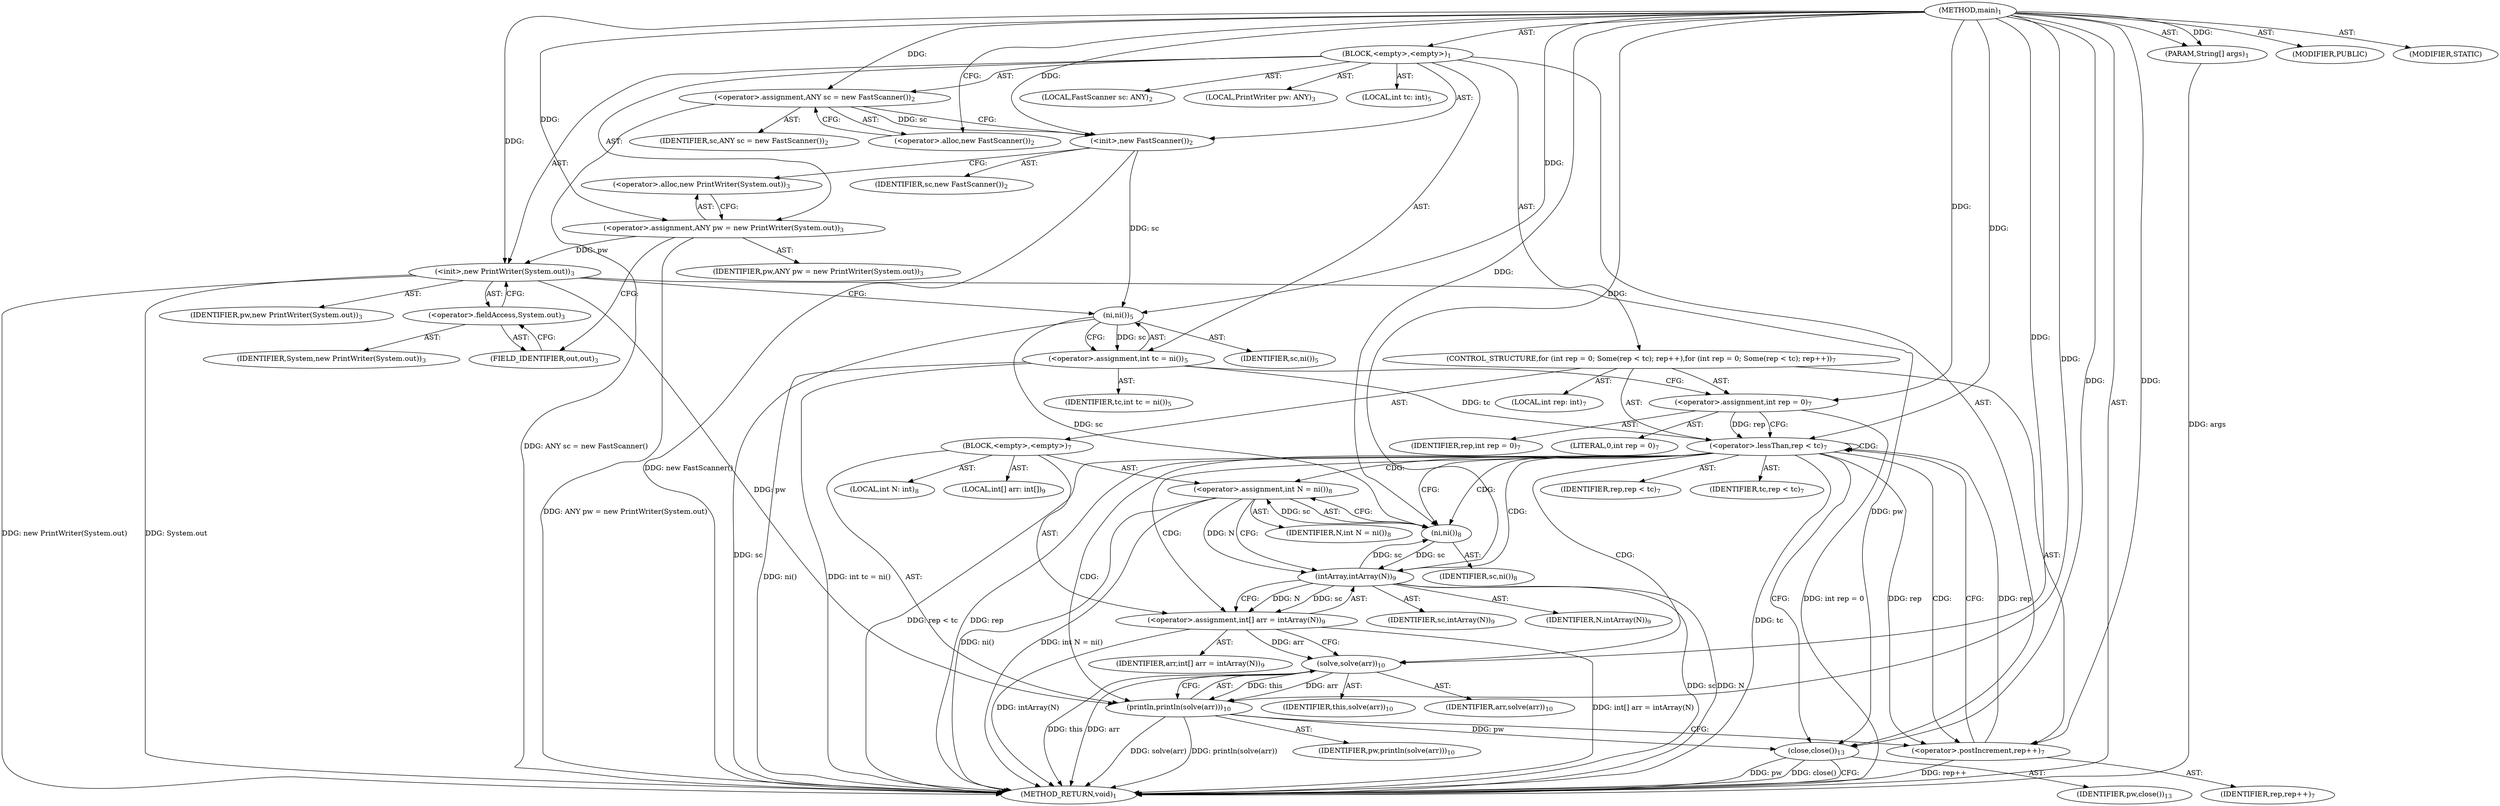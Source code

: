 digraph "main" {  
"21" [label = <(METHOD,main)<SUB>1</SUB>> ]
"22" [label = <(PARAM,String[] args)<SUB>1</SUB>> ]
"23" [label = <(BLOCK,&lt;empty&gt;,&lt;empty&gt;)<SUB>1</SUB>> ]
"4" [label = <(LOCAL,FastScanner sc: ANY)<SUB>2</SUB>> ]
"24" [label = <(&lt;operator&gt;.assignment,ANY sc = new FastScanner())<SUB>2</SUB>> ]
"25" [label = <(IDENTIFIER,sc,ANY sc = new FastScanner())<SUB>2</SUB>> ]
"26" [label = <(&lt;operator&gt;.alloc,new FastScanner())<SUB>2</SUB>> ]
"27" [label = <(&lt;init&gt;,new FastScanner())<SUB>2</SUB>> ]
"3" [label = <(IDENTIFIER,sc,new FastScanner())<SUB>2</SUB>> ]
"6" [label = <(LOCAL,PrintWriter pw: ANY)<SUB>3</SUB>> ]
"28" [label = <(&lt;operator&gt;.assignment,ANY pw = new PrintWriter(System.out))<SUB>3</SUB>> ]
"29" [label = <(IDENTIFIER,pw,ANY pw = new PrintWriter(System.out))<SUB>3</SUB>> ]
"30" [label = <(&lt;operator&gt;.alloc,new PrintWriter(System.out))<SUB>3</SUB>> ]
"31" [label = <(&lt;init&gt;,new PrintWriter(System.out))<SUB>3</SUB>> ]
"5" [label = <(IDENTIFIER,pw,new PrintWriter(System.out))<SUB>3</SUB>> ]
"32" [label = <(&lt;operator&gt;.fieldAccess,System.out)<SUB>3</SUB>> ]
"33" [label = <(IDENTIFIER,System,new PrintWriter(System.out))<SUB>3</SUB>> ]
"34" [label = <(FIELD_IDENTIFIER,out,out)<SUB>3</SUB>> ]
"35" [label = <(LOCAL,int tc: int)<SUB>5</SUB>> ]
"36" [label = <(&lt;operator&gt;.assignment,int tc = ni())<SUB>5</SUB>> ]
"37" [label = <(IDENTIFIER,tc,int tc = ni())<SUB>5</SUB>> ]
"38" [label = <(ni,ni())<SUB>5</SUB>> ]
"39" [label = <(IDENTIFIER,sc,ni())<SUB>5</SUB>> ]
"40" [label = <(CONTROL_STRUCTURE,for (int rep = 0; Some(rep &lt; tc); rep++),for (int rep = 0; Some(rep &lt; tc); rep++))<SUB>7</SUB>> ]
"41" [label = <(LOCAL,int rep: int)<SUB>7</SUB>> ]
"42" [label = <(&lt;operator&gt;.assignment,int rep = 0)<SUB>7</SUB>> ]
"43" [label = <(IDENTIFIER,rep,int rep = 0)<SUB>7</SUB>> ]
"44" [label = <(LITERAL,0,int rep = 0)<SUB>7</SUB>> ]
"45" [label = <(&lt;operator&gt;.lessThan,rep &lt; tc)<SUB>7</SUB>> ]
"46" [label = <(IDENTIFIER,rep,rep &lt; tc)<SUB>7</SUB>> ]
"47" [label = <(IDENTIFIER,tc,rep &lt; tc)<SUB>7</SUB>> ]
"48" [label = <(&lt;operator&gt;.postIncrement,rep++)<SUB>7</SUB>> ]
"49" [label = <(IDENTIFIER,rep,rep++)<SUB>7</SUB>> ]
"50" [label = <(BLOCK,&lt;empty&gt;,&lt;empty&gt;)<SUB>7</SUB>> ]
"51" [label = <(LOCAL,int N: int)<SUB>8</SUB>> ]
"52" [label = <(&lt;operator&gt;.assignment,int N = ni())<SUB>8</SUB>> ]
"53" [label = <(IDENTIFIER,N,int N = ni())<SUB>8</SUB>> ]
"54" [label = <(ni,ni())<SUB>8</SUB>> ]
"55" [label = <(IDENTIFIER,sc,ni())<SUB>8</SUB>> ]
"56" [label = <(LOCAL,int[] arr: int[])<SUB>9</SUB>> ]
"57" [label = <(&lt;operator&gt;.assignment,int[] arr = intArray(N))<SUB>9</SUB>> ]
"58" [label = <(IDENTIFIER,arr,int[] arr = intArray(N))<SUB>9</SUB>> ]
"59" [label = <(intArray,intArray(N))<SUB>9</SUB>> ]
"60" [label = <(IDENTIFIER,sc,intArray(N))<SUB>9</SUB>> ]
"61" [label = <(IDENTIFIER,N,intArray(N))<SUB>9</SUB>> ]
"62" [label = <(println,println(solve(arr)))<SUB>10</SUB>> ]
"63" [label = <(IDENTIFIER,pw,println(solve(arr)))<SUB>10</SUB>> ]
"64" [label = <(solve,solve(arr))<SUB>10</SUB>> ]
"65" [label = <(IDENTIFIER,this,solve(arr))<SUB>10</SUB>> ]
"66" [label = <(IDENTIFIER,arr,solve(arr))<SUB>10</SUB>> ]
"67" [label = <(close,close())<SUB>13</SUB>> ]
"68" [label = <(IDENTIFIER,pw,close())<SUB>13</SUB>> ]
"69" [label = <(MODIFIER,PUBLIC)> ]
"70" [label = <(MODIFIER,STATIC)> ]
"71" [label = <(METHOD_RETURN,void)<SUB>1</SUB>> ]
  "21" -> "22"  [ label = "AST: "] 
  "21" -> "23"  [ label = "AST: "] 
  "21" -> "69"  [ label = "AST: "] 
  "21" -> "70"  [ label = "AST: "] 
  "21" -> "71"  [ label = "AST: "] 
  "23" -> "4"  [ label = "AST: "] 
  "23" -> "24"  [ label = "AST: "] 
  "23" -> "27"  [ label = "AST: "] 
  "23" -> "6"  [ label = "AST: "] 
  "23" -> "28"  [ label = "AST: "] 
  "23" -> "31"  [ label = "AST: "] 
  "23" -> "35"  [ label = "AST: "] 
  "23" -> "36"  [ label = "AST: "] 
  "23" -> "40"  [ label = "AST: "] 
  "23" -> "67"  [ label = "AST: "] 
  "24" -> "25"  [ label = "AST: "] 
  "24" -> "26"  [ label = "AST: "] 
  "27" -> "3"  [ label = "AST: "] 
  "28" -> "29"  [ label = "AST: "] 
  "28" -> "30"  [ label = "AST: "] 
  "31" -> "5"  [ label = "AST: "] 
  "31" -> "32"  [ label = "AST: "] 
  "32" -> "33"  [ label = "AST: "] 
  "32" -> "34"  [ label = "AST: "] 
  "36" -> "37"  [ label = "AST: "] 
  "36" -> "38"  [ label = "AST: "] 
  "38" -> "39"  [ label = "AST: "] 
  "40" -> "41"  [ label = "AST: "] 
  "40" -> "42"  [ label = "AST: "] 
  "40" -> "45"  [ label = "AST: "] 
  "40" -> "48"  [ label = "AST: "] 
  "40" -> "50"  [ label = "AST: "] 
  "42" -> "43"  [ label = "AST: "] 
  "42" -> "44"  [ label = "AST: "] 
  "45" -> "46"  [ label = "AST: "] 
  "45" -> "47"  [ label = "AST: "] 
  "48" -> "49"  [ label = "AST: "] 
  "50" -> "51"  [ label = "AST: "] 
  "50" -> "52"  [ label = "AST: "] 
  "50" -> "56"  [ label = "AST: "] 
  "50" -> "57"  [ label = "AST: "] 
  "50" -> "62"  [ label = "AST: "] 
  "52" -> "53"  [ label = "AST: "] 
  "52" -> "54"  [ label = "AST: "] 
  "54" -> "55"  [ label = "AST: "] 
  "57" -> "58"  [ label = "AST: "] 
  "57" -> "59"  [ label = "AST: "] 
  "59" -> "60"  [ label = "AST: "] 
  "59" -> "61"  [ label = "AST: "] 
  "62" -> "63"  [ label = "AST: "] 
  "62" -> "64"  [ label = "AST: "] 
  "64" -> "65"  [ label = "AST: "] 
  "64" -> "66"  [ label = "AST: "] 
  "67" -> "68"  [ label = "AST: "] 
  "24" -> "27"  [ label = "CFG: "] 
  "27" -> "30"  [ label = "CFG: "] 
  "28" -> "34"  [ label = "CFG: "] 
  "31" -> "38"  [ label = "CFG: "] 
  "36" -> "42"  [ label = "CFG: "] 
  "67" -> "71"  [ label = "CFG: "] 
  "26" -> "24"  [ label = "CFG: "] 
  "30" -> "28"  [ label = "CFG: "] 
  "32" -> "31"  [ label = "CFG: "] 
  "38" -> "36"  [ label = "CFG: "] 
  "42" -> "45"  [ label = "CFG: "] 
  "45" -> "54"  [ label = "CFG: "] 
  "45" -> "67"  [ label = "CFG: "] 
  "48" -> "45"  [ label = "CFG: "] 
  "34" -> "32"  [ label = "CFG: "] 
  "52" -> "59"  [ label = "CFG: "] 
  "57" -> "64"  [ label = "CFG: "] 
  "62" -> "48"  [ label = "CFG: "] 
  "54" -> "52"  [ label = "CFG: "] 
  "59" -> "57"  [ label = "CFG: "] 
  "64" -> "62"  [ label = "CFG: "] 
  "21" -> "26"  [ label = "CFG: "] 
  "22" -> "71"  [ label = "DDG: args"] 
  "24" -> "71"  [ label = "DDG: ANY sc = new FastScanner()"] 
  "27" -> "71"  [ label = "DDG: new FastScanner()"] 
  "28" -> "71"  [ label = "DDG: ANY pw = new PrintWriter(System.out)"] 
  "31" -> "71"  [ label = "DDG: System.out"] 
  "31" -> "71"  [ label = "DDG: new PrintWriter(System.out)"] 
  "38" -> "71"  [ label = "DDG: sc"] 
  "36" -> "71"  [ label = "DDG: ni()"] 
  "36" -> "71"  [ label = "DDG: int tc = ni()"] 
  "42" -> "71"  [ label = "DDG: int rep = 0"] 
  "45" -> "71"  [ label = "DDG: rep"] 
  "45" -> "71"  [ label = "DDG: tc"] 
  "45" -> "71"  [ label = "DDG: rep &lt; tc"] 
  "67" -> "71"  [ label = "DDG: pw"] 
  "67" -> "71"  [ label = "DDG: close()"] 
  "52" -> "71"  [ label = "DDG: ni()"] 
  "52" -> "71"  [ label = "DDG: int N = ni()"] 
  "59" -> "71"  [ label = "DDG: sc"] 
  "59" -> "71"  [ label = "DDG: N"] 
  "57" -> "71"  [ label = "DDG: intArray(N)"] 
  "57" -> "71"  [ label = "DDG: int[] arr = intArray(N)"] 
  "64" -> "71"  [ label = "DDG: arr"] 
  "62" -> "71"  [ label = "DDG: solve(arr)"] 
  "62" -> "71"  [ label = "DDG: println(solve(arr))"] 
  "48" -> "71"  [ label = "DDG: rep++"] 
  "64" -> "71"  [ label = "DDG: this"] 
  "21" -> "22"  [ label = "DDG: "] 
  "21" -> "24"  [ label = "DDG: "] 
  "21" -> "28"  [ label = "DDG: "] 
  "38" -> "36"  [ label = "DDG: sc"] 
  "24" -> "27"  [ label = "DDG: sc"] 
  "21" -> "27"  [ label = "DDG: "] 
  "28" -> "31"  [ label = "DDG: pw"] 
  "21" -> "31"  [ label = "DDG: "] 
  "21" -> "42"  [ label = "DDG: "] 
  "31" -> "67"  [ label = "DDG: pw"] 
  "62" -> "67"  [ label = "DDG: pw"] 
  "21" -> "67"  [ label = "DDG: "] 
  "27" -> "38"  [ label = "DDG: sc"] 
  "21" -> "38"  [ label = "DDG: "] 
  "42" -> "45"  [ label = "DDG: rep"] 
  "48" -> "45"  [ label = "DDG: rep"] 
  "21" -> "45"  [ label = "DDG: "] 
  "36" -> "45"  [ label = "DDG: tc"] 
  "45" -> "48"  [ label = "DDG: rep"] 
  "21" -> "48"  [ label = "DDG: "] 
  "54" -> "52"  [ label = "DDG: sc"] 
  "59" -> "57"  [ label = "DDG: sc"] 
  "59" -> "57"  [ label = "DDG: N"] 
  "31" -> "62"  [ label = "DDG: pw"] 
  "21" -> "62"  [ label = "DDG: "] 
  "64" -> "62"  [ label = "DDG: this"] 
  "64" -> "62"  [ label = "DDG: arr"] 
  "38" -> "54"  [ label = "DDG: sc"] 
  "59" -> "54"  [ label = "DDG: sc"] 
  "21" -> "54"  [ label = "DDG: "] 
  "54" -> "59"  [ label = "DDG: sc"] 
  "21" -> "59"  [ label = "DDG: "] 
  "52" -> "59"  [ label = "DDG: N"] 
  "21" -> "64"  [ label = "DDG: "] 
  "57" -> "64"  [ label = "DDG: arr"] 
  "45" -> "48"  [ label = "CDG: "] 
  "45" -> "64"  [ label = "CDG: "] 
  "45" -> "59"  [ label = "CDG: "] 
  "45" -> "57"  [ label = "CDG: "] 
  "45" -> "52"  [ label = "CDG: "] 
  "45" -> "54"  [ label = "CDG: "] 
  "45" -> "62"  [ label = "CDG: "] 
  "45" -> "45"  [ label = "CDG: "] 
}
